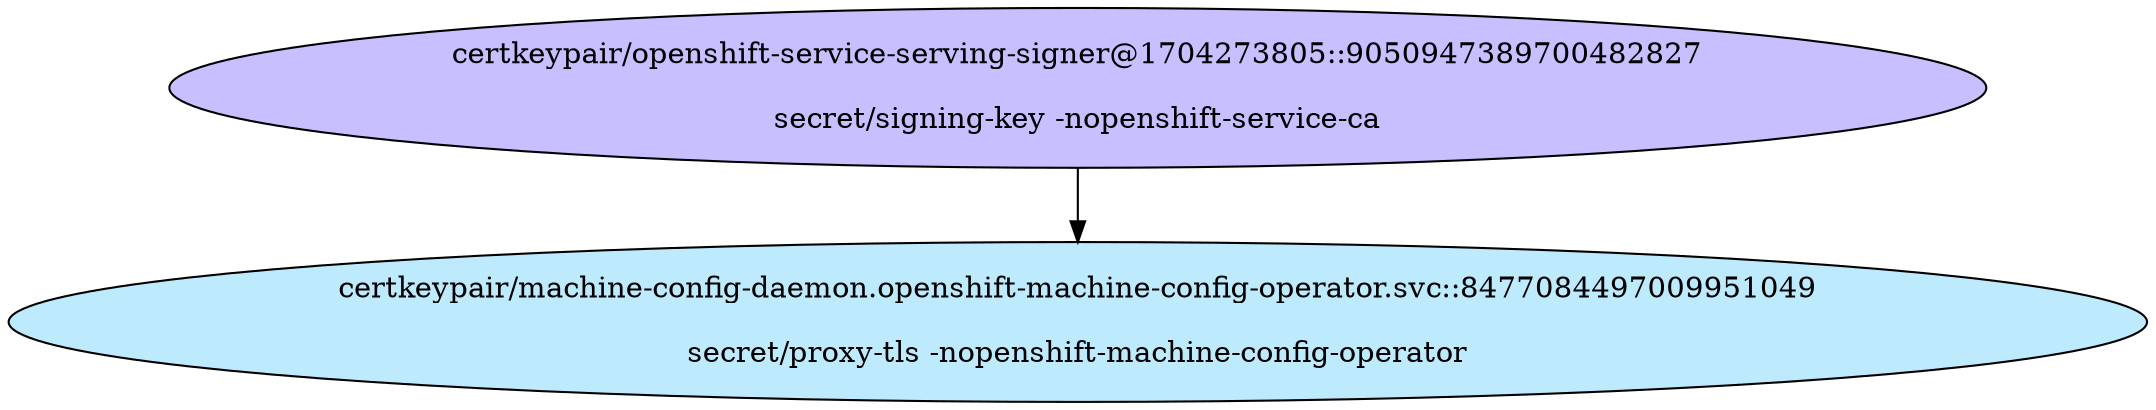 digraph "Local Certificate" {
  // Node definitions.
  1 [
    label="certkeypair/openshift-service-serving-signer@1704273805::9050947389700482827\n\nsecret/signing-key -nopenshift-service-ca\n"
    style=filled
    fillcolor="#c7bfff"
  ];
  31 [
    label="certkeypair/machine-config-daemon.openshift-machine-config-operator.svc::8477084497009951049\n\nsecret/proxy-tls -nopenshift-machine-config-operator\n"
    style=filled
    fillcolor="#bdebfd"
  ];

  // Edge definitions.
  1 -> 31;
}